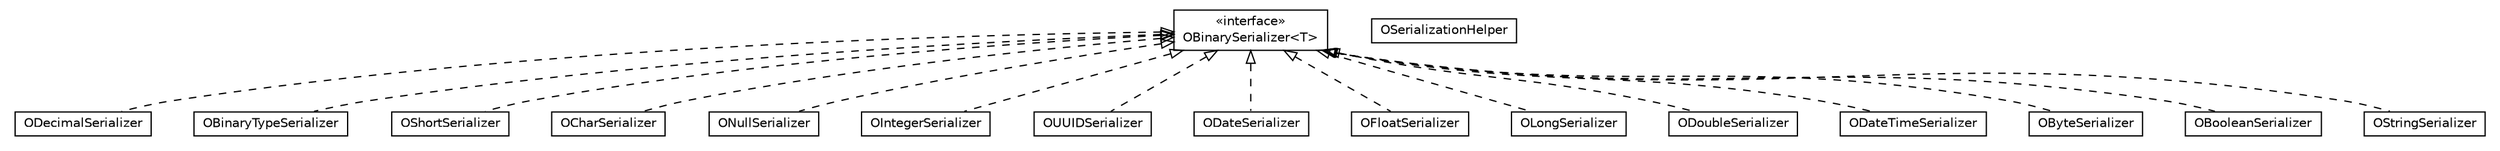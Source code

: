 #!/usr/local/bin/dot
#
# Class diagram 
# Generated by UMLGraph version R5_6-24-gf6e263 (http://www.umlgraph.org/)
#

digraph G {
	edge [fontname="Helvetica",fontsize=10,labelfontname="Helvetica",labelfontsize=10];
	node [fontname="Helvetica",fontsize=10,shape=plaintext];
	nodesep=0.25;
	ranksep=0.5;
	// com.orientechnologies.common.serialization.types.ODecimalSerializer
	c28548 [label=<<table title="com.orientechnologies.common.serialization.types.ODecimalSerializer" border="0" cellborder="1" cellspacing="0" cellpadding="2" port="p" href="./ODecimalSerializer.html">
		<tr><td><table border="0" cellspacing="0" cellpadding="1">
<tr><td align="center" balign="center"> ODecimalSerializer </td></tr>
		</table></td></tr>
		</table>>, URL="./ODecimalSerializer.html", fontname="Helvetica", fontcolor="black", fontsize=10.0];
	// com.orientechnologies.common.serialization.types.OBinaryTypeSerializer
	c28549 [label=<<table title="com.orientechnologies.common.serialization.types.OBinaryTypeSerializer" border="0" cellborder="1" cellspacing="0" cellpadding="2" port="p" href="./OBinaryTypeSerializer.html">
		<tr><td><table border="0" cellspacing="0" cellpadding="1">
<tr><td align="center" balign="center"> OBinaryTypeSerializer </td></tr>
		</table></td></tr>
		</table>>, URL="./OBinaryTypeSerializer.html", fontname="Helvetica", fontcolor="black", fontsize=10.0];
	// com.orientechnologies.common.serialization.types.OShortSerializer
	c28550 [label=<<table title="com.orientechnologies.common.serialization.types.OShortSerializer" border="0" cellborder="1" cellspacing="0" cellpadding="2" port="p" href="./OShortSerializer.html">
		<tr><td><table border="0" cellspacing="0" cellpadding="1">
<tr><td align="center" balign="center"> OShortSerializer </td></tr>
		</table></td></tr>
		</table>>, URL="./OShortSerializer.html", fontname="Helvetica", fontcolor="black", fontsize=10.0];
	// com.orientechnologies.common.serialization.types.OCharSerializer
	c28551 [label=<<table title="com.orientechnologies.common.serialization.types.OCharSerializer" border="0" cellborder="1" cellspacing="0" cellpadding="2" port="p" href="./OCharSerializer.html">
		<tr><td><table border="0" cellspacing="0" cellpadding="1">
<tr><td align="center" balign="center"> OCharSerializer </td></tr>
		</table></td></tr>
		</table>>, URL="./OCharSerializer.html", fontname="Helvetica", fontcolor="black", fontsize=10.0];
	// com.orientechnologies.common.serialization.types.OBinarySerializer<T>
	c28552 [label=<<table title="com.orientechnologies.common.serialization.types.OBinarySerializer" border="0" cellborder="1" cellspacing="0" cellpadding="2" port="p" href="./OBinarySerializer.html">
		<tr><td><table border="0" cellspacing="0" cellpadding="1">
<tr><td align="center" balign="center"> &#171;interface&#187; </td></tr>
<tr><td align="center" balign="center"> OBinarySerializer&lt;T&gt; </td></tr>
		</table></td></tr>
		</table>>, URL="./OBinarySerializer.html", fontname="Helvetica", fontcolor="black", fontsize=10.0];
	// com.orientechnologies.common.serialization.types.ONullSerializer
	c28553 [label=<<table title="com.orientechnologies.common.serialization.types.ONullSerializer" border="0" cellborder="1" cellspacing="0" cellpadding="2" port="p" href="./ONullSerializer.html">
		<tr><td><table border="0" cellspacing="0" cellpadding="1">
<tr><td align="center" balign="center"> ONullSerializer </td></tr>
		</table></td></tr>
		</table>>, URL="./ONullSerializer.html", fontname="Helvetica", fontcolor="black", fontsize=10.0];
	// com.orientechnologies.common.serialization.types.OIntegerSerializer
	c28554 [label=<<table title="com.orientechnologies.common.serialization.types.OIntegerSerializer" border="0" cellborder="1" cellspacing="0" cellpadding="2" port="p" href="./OIntegerSerializer.html">
		<tr><td><table border="0" cellspacing="0" cellpadding="1">
<tr><td align="center" balign="center"> OIntegerSerializer </td></tr>
		</table></td></tr>
		</table>>, URL="./OIntegerSerializer.html", fontname="Helvetica", fontcolor="black", fontsize=10.0];
	// com.orientechnologies.common.serialization.types.OUUIDSerializer
	c28555 [label=<<table title="com.orientechnologies.common.serialization.types.OUUIDSerializer" border="0" cellborder="1" cellspacing="0" cellpadding="2" port="p" href="./OUUIDSerializer.html">
		<tr><td><table border="0" cellspacing="0" cellpadding="1">
<tr><td align="center" balign="center"> OUUIDSerializer </td></tr>
		</table></td></tr>
		</table>>, URL="./OUUIDSerializer.html", fontname="Helvetica", fontcolor="black", fontsize=10.0];
	// com.orientechnologies.common.serialization.types.ODateSerializer
	c28556 [label=<<table title="com.orientechnologies.common.serialization.types.ODateSerializer" border="0" cellborder="1" cellspacing="0" cellpadding="2" port="p" href="./ODateSerializer.html">
		<tr><td><table border="0" cellspacing="0" cellpadding="1">
<tr><td align="center" balign="center"> ODateSerializer </td></tr>
		</table></td></tr>
		</table>>, URL="./ODateSerializer.html", fontname="Helvetica", fontcolor="black", fontsize=10.0];
	// com.orientechnologies.common.serialization.types.OSerializationHelper
	c28557 [label=<<table title="com.orientechnologies.common.serialization.types.OSerializationHelper" border="0" cellborder="1" cellspacing="0" cellpadding="2" port="p" href="./OSerializationHelper.html">
		<tr><td><table border="0" cellspacing="0" cellpadding="1">
<tr><td align="center" balign="center"> OSerializationHelper </td></tr>
		</table></td></tr>
		</table>>, URL="./OSerializationHelper.html", fontname="Helvetica", fontcolor="black", fontsize=10.0];
	// com.orientechnologies.common.serialization.types.OFloatSerializer
	c28558 [label=<<table title="com.orientechnologies.common.serialization.types.OFloatSerializer" border="0" cellborder="1" cellspacing="0" cellpadding="2" port="p" href="./OFloatSerializer.html">
		<tr><td><table border="0" cellspacing="0" cellpadding="1">
<tr><td align="center" balign="center"> OFloatSerializer </td></tr>
		</table></td></tr>
		</table>>, URL="./OFloatSerializer.html", fontname="Helvetica", fontcolor="black", fontsize=10.0];
	// com.orientechnologies.common.serialization.types.OLongSerializer
	c28559 [label=<<table title="com.orientechnologies.common.serialization.types.OLongSerializer" border="0" cellborder="1" cellspacing="0" cellpadding="2" port="p" href="./OLongSerializer.html">
		<tr><td><table border="0" cellspacing="0" cellpadding="1">
<tr><td align="center" balign="center"> OLongSerializer </td></tr>
		</table></td></tr>
		</table>>, URL="./OLongSerializer.html", fontname="Helvetica", fontcolor="black", fontsize=10.0];
	// com.orientechnologies.common.serialization.types.ODoubleSerializer
	c28560 [label=<<table title="com.orientechnologies.common.serialization.types.ODoubleSerializer" border="0" cellborder="1" cellspacing="0" cellpadding="2" port="p" href="./ODoubleSerializer.html">
		<tr><td><table border="0" cellspacing="0" cellpadding="1">
<tr><td align="center" balign="center"> ODoubleSerializer </td></tr>
		</table></td></tr>
		</table>>, URL="./ODoubleSerializer.html", fontname="Helvetica", fontcolor="black", fontsize=10.0];
	// com.orientechnologies.common.serialization.types.ODateTimeSerializer
	c28561 [label=<<table title="com.orientechnologies.common.serialization.types.ODateTimeSerializer" border="0" cellborder="1" cellspacing="0" cellpadding="2" port="p" href="./ODateTimeSerializer.html">
		<tr><td><table border="0" cellspacing="0" cellpadding="1">
<tr><td align="center" balign="center"> ODateTimeSerializer </td></tr>
		</table></td></tr>
		</table>>, URL="./ODateTimeSerializer.html", fontname="Helvetica", fontcolor="black", fontsize=10.0];
	// com.orientechnologies.common.serialization.types.OByteSerializer
	c28562 [label=<<table title="com.orientechnologies.common.serialization.types.OByteSerializer" border="0" cellborder="1" cellspacing="0" cellpadding="2" port="p" href="./OByteSerializer.html">
		<tr><td><table border="0" cellspacing="0" cellpadding="1">
<tr><td align="center" balign="center"> OByteSerializer </td></tr>
		</table></td></tr>
		</table>>, URL="./OByteSerializer.html", fontname="Helvetica", fontcolor="black", fontsize=10.0];
	// com.orientechnologies.common.serialization.types.OBooleanSerializer
	c28563 [label=<<table title="com.orientechnologies.common.serialization.types.OBooleanSerializer" border="0" cellborder="1" cellspacing="0" cellpadding="2" port="p" href="./OBooleanSerializer.html">
		<tr><td><table border="0" cellspacing="0" cellpadding="1">
<tr><td align="center" balign="center"> OBooleanSerializer </td></tr>
		</table></td></tr>
		</table>>, URL="./OBooleanSerializer.html", fontname="Helvetica", fontcolor="black", fontsize=10.0];
	// com.orientechnologies.common.serialization.types.OStringSerializer
	c28564 [label=<<table title="com.orientechnologies.common.serialization.types.OStringSerializer" border="0" cellborder="1" cellspacing="0" cellpadding="2" port="p" href="./OStringSerializer.html">
		<tr><td><table border="0" cellspacing="0" cellpadding="1">
<tr><td align="center" balign="center"> OStringSerializer </td></tr>
		</table></td></tr>
		</table>>, URL="./OStringSerializer.html", fontname="Helvetica", fontcolor="black", fontsize=10.0];
	//com.orientechnologies.common.serialization.types.ODecimalSerializer implements com.orientechnologies.common.serialization.types.OBinarySerializer<T>
	c28552:p -> c28548:p [dir=back,arrowtail=empty,style=dashed];
	//com.orientechnologies.common.serialization.types.OBinaryTypeSerializer implements com.orientechnologies.common.serialization.types.OBinarySerializer<T>
	c28552:p -> c28549:p [dir=back,arrowtail=empty,style=dashed];
	//com.orientechnologies.common.serialization.types.OShortSerializer implements com.orientechnologies.common.serialization.types.OBinarySerializer<T>
	c28552:p -> c28550:p [dir=back,arrowtail=empty,style=dashed];
	//com.orientechnologies.common.serialization.types.OCharSerializer implements com.orientechnologies.common.serialization.types.OBinarySerializer<T>
	c28552:p -> c28551:p [dir=back,arrowtail=empty,style=dashed];
	//com.orientechnologies.common.serialization.types.ONullSerializer implements com.orientechnologies.common.serialization.types.OBinarySerializer<T>
	c28552:p -> c28553:p [dir=back,arrowtail=empty,style=dashed];
	//com.orientechnologies.common.serialization.types.OIntegerSerializer implements com.orientechnologies.common.serialization.types.OBinarySerializer<T>
	c28552:p -> c28554:p [dir=back,arrowtail=empty,style=dashed];
	//com.orientechnologies.common.serialization.types.OUUIDSerializer implements com.orientechnologies.common.serialization.types.OBinarySerializer<T>
	c28552:p -> c28555:p [dir=back,arrowtail=empty,style=dashed];
	//com.orientechnologies.common.serialization.types.ODateSerializer implements com.orientechnologies.common.serialization.types.OBinarySerializer<T>
	c28552:p -> c28556:p [dir=back,arrowtail=empty,style=dashed];
	//com.orientechnologies.common.serialization.types.OFloatSerializer implements com.orientechnologies.common.serialization.types.OBinarySerializer<T>
	c28552:p -> c28558:p [dir=back,arrowtail=empty,style=dashed];
	//com.orientechnologies.common.serialization.types.OLongSerializer implements com.orientechnologies.common.serialization.types.OBinarySerializer<T>
	c28552:p -> c28559:p [dir=back,arrowtail=empty,style=dashed];
	//com.orientechnologies.common.serialization.types.ODoubleSerializer implements com.orientechnologies.common.serialization.types.OBinarySerializer<T>
	c28552:p -> c28560:p [dir=back,arrowtail=empty,style=dashed];
	//com.orientechnologies.common.serialization.types.ODateTimeSerializer implements com.orientechnologies.common.serialization.types.OBinarySerializer<T>
	c28552:p -> c28561:p [dir=back,arrowtail=empty,style=dashed];
	//com.orientechnologies.common.serialization.types.OByteSerializer implements com.orientechnologies.common.serialization.types.OBinarySerializer<T>
	c28552:p -> c28562:p [dir=back,arrowtail=empty,style=dashed];
	//com.orientechnologies.common.serialization.types.OBooleanSerializer implements com.orientechnologies.common.serialization.types.OBinarySerializer<T>
	c28552:p -> c28563:p [dir=back,arrowtail=empty,style=dashed];
	//com.orientechnologies.common.serialization.types.OStringSerializer implements com.orientechnologies.common.serialization.types.OBinarySerializer<T>
	c28552:p -> c28564:p [dir=back,arrowtail=empty,style=dashed];
}

